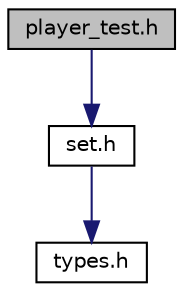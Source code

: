 digraph "player_test.h"
{
 // LATEX_PDF_SIZE
  edge [fontname="Helvetica",fontsize="10",labelfontname="Helvetica",labelfontsize="10"];
  node [fontname="Helvetica",fontsize="10",shape=record];
  Node1 [label="player_test.h",height=0.2,width=0.4,color="black", fillcolor="grey75", style="filled", fontcolor="black",tooltip="It declares the tests for the player module."];
  Node1 -> Node2 [color="midnightblue",fontsize="10",style="solid"];
  Node2 [label="set.h",height=0.2,width=0.4,color="black", fillcolor="white", style="filled",URL="$set_8h_source.html",tooltip=" "];
  Node2 -> Node3 [color="midnightblue",fontsize="10",style="solid"];
  Node3 [label="types.h",height=0.2,width=0.4,color="black", fillcolor="white", style="filled",URL="$types_8h.html",tooltip="It defines common types for the whole project."];
}
